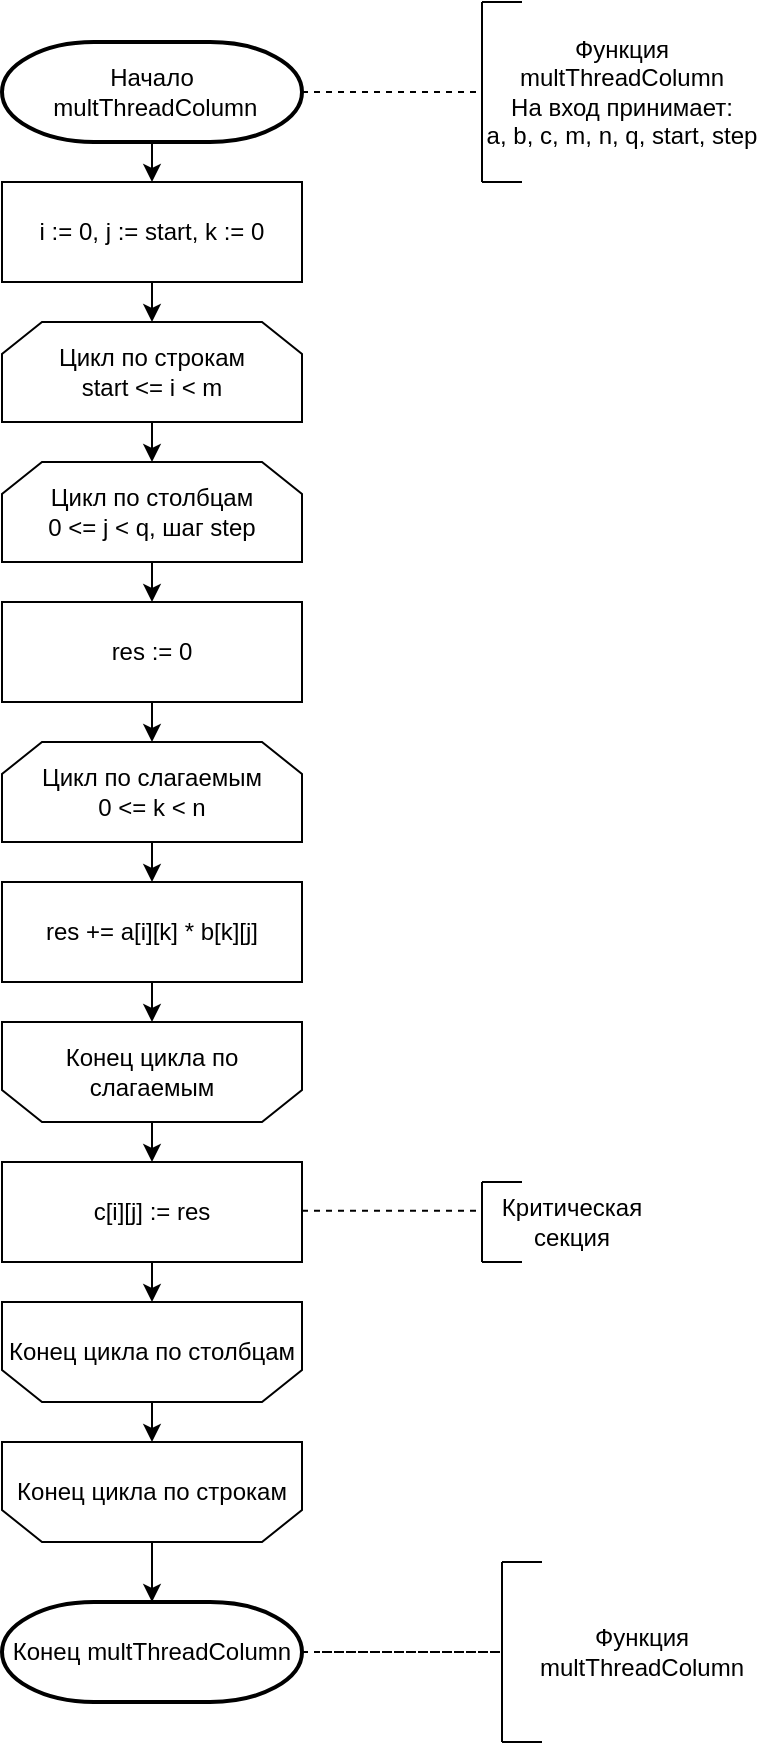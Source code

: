 <mxfile version="13.10.0" type="device"><diagram id="bh_39w6_z0rFIUdo9ZEe" name="Page-1"><mxGraphModel dx="865" dy="11636" grid="1" gridSize="10" guides="1" tooltips="1" connect="1" arrows="1" fold="1" page="1" pageScale="1" pageWidth="1827" pageHeight="11169" background="#ffffff" math="0" shadow="0"><root><mxCell id="0"/><mxCell id="1" parent="0"/><mxCell id="mzTDEa_XzC-Mk_3e8MP_-44" value="Начало&lt;br&gt;&amp;nbsp;multThreadColumn" style="strokeWidth=2;html=1;shape=mxgraph.flowchart.terminator;whiteSpace=wrap;" vertex="1" parent="1"><mxGeometry x="640" y="-1990" width="150" height="50" as="geometry"/></mxCell><mxCell id="mzTDEa_XzC-Mk_3e8MP_-45" value="" style="endArrow=none;dashed=1;html=1;exitX=1;exitY=0.5;exitDx=0;exitDy=0;exitPerimeter=0;" edge="1" parent="1"><mxGeometry width="50" height="50" relative="1" as="geometry"><mxPoint x="790" y="-1965" as="sourcePoint"/><mxPoint x="880" y="-1965" as="targetPoint"/></mxGeometry></mxCell><mxCell id="mzTDEa_XzC-Mk_3e8MP_-46" value="" style="endArrow=none;html=1;" edge="1" parent="1"><mxGeometry width="50" height="50" relative="1" as="geometry"><mxPoint x="880" y="-1920" as="sourcePoint"/><mxPoint x="880" y="-2010" as="targetPoint"/></mxGeometry></mxCell><mxCell id="mzTDEa_XzC-Mk_3e8MP_-47" value="" style="endArrow=none;html=1;" edge="1" parent="1"><mxGeometry width="50" height="50" relative="1" as="geometry"><mxPoint x="880" y="-2010" as="sourcePoint"/><mxPoint x="900" y="-2010" as="targetPoint"/></mxGeometry></mxCell><mxCell id="mzTDEa_XzC-Mk_3e8MP_-48" value="" style="endArrow=none;html=1;" edge="1" parent="1"><mxGeometry width="50" height="50" relative="1" as="geometry"><mxPoint x="880" y="-1920" as="sourcePoint"/><mxPoint x="900" y="-1920" as="targetPoint"/></mxGeometry></mxCell><mxCell id="mzTDEa_XzC-Mk_3e8MP_-49" value="Функция &lt;br&gt;multThreadColumn&lt;br&gt;На вход принимает:&lt;br&gt;a, b, c, m, n, q, start, step" style="text;html=1;strokeColor=none;fillColor=none;align=center;verticalAlign=middle;whiteSpace=wrap;rounded=0;" vertex="1" parent="1"><mxGeometry x="880" y="-2010" width="140" height="90" as="geometry"/></mxCell><mxCell id="mzTDEa_XzC-Mk_3e8MP_-52" value="Цикл по столбцам&lt;br&gt;0 &amp;lt;= j &amp;lt; q, шаг step" style="shape=loopLimit;whiteSpace=wrap;html=1;fillColor=#ffffff;" vertex="1" parent="1"><mxGeometry x="640" y="-1780" width="150" height="50" as="geometry"/></mxCell><mxCell id="mzTDEa_XzC-Mk_3e8MP_-53" value="res := 0" style="rounded=0;whiteSpace=wrap;html=1;fillColor=#ffffff;" vertex="1" parent="1"><mxGeometry x="640" y="-1710" width="150" height="50" as="geometry"/></mxCell><mxCell id="mzTDEa_XzC-Mk_3e8MP_-55" value="" style="endArrow=classic;html=1;exitX=0.5;exitY=1;exitDx=0;exitDy=0;exitPerimeter=0;entryX=0.5;entryY=0;entryDx=0;entryDy=0;" edge="1" parent="1" source="mzTDEa_XzC-Mk_3e8MP_-44"><mxGeometry width="50" height="50" relative="1" as="geometry"><mxPoint x="910" y="-1650" as="sourcePoint"/><mxPoint x="715" y="-1920" as="targetPoint"/></mxGeometry></mxCell><mxCell id="mzTDEa_XzC-Mk_3e8MP_-56" value="" style="endArrow=classic;html=1;exitX=0.5;exitY=1;exitDx=0;exitDy=0;entryX=0.5;entryY=0;entryDx=0;entryDy=0;" edge="1" parent="1"><mxGeometry width="50" height="50" relative="1" as="geometry"><mxPoint x="715" y="-1870" as="sourcePoint"/><mxPoint x="715" y="-1850" as="targetPoint"/></mxGeometry></mxCell><mxCell id="mzTDEa_XzC-Mk_3e8MP_-57" value="" style="endArrow=classic;html=1;exitX=0.5;exitY=1;exitDx=0;exitDy=0;entryX=0.5;entryY=0;entryDx=0;entryDy=0;" edge="1" parent="1" target="mzTDEa_XzC-Mk_3e8MP_-52"><mxGeometry width="50" height="50" relative="1" as="geometry"><mxPoint x="715" y="-1800" as="sourcePoint"/><mxPoint x="740" y="-1790" as="targetPoint"/></mxGeometry></mxCell><mxCell id="mzTDEa_XzC-Mk_3e8MP_-58" value="" style="endArrow=classic;html=1;exitX=0.5;exitY=1;exitDx=0;exitDy=0;entryX=0.5;entryY=0;entryDx=0;entryDy=0;" edge="1" parent="1" source="mzTDEa_XzC-Mk_3e8MP_-52" target="mzTDEa_XzC-Mk_3e8MP_-53"><mxGeometry width="50" height="50" relative="1" as="geometry"><mxPoint x="1010" y="-1650" as="sourcePoint"/><mxPoint x="1060" y="-1700" as="targetPoint"/></mxGeometry></mxCell><mxCell id="mzTDEa_XzC-Mk_3e8MP_-59" value="" style="endArrow=classic;html=1;exitX=0.5;exitY=1;exitDx=0;exitDy=0;entryX=0.5;entryY=0;entryDx=0;entryDy=0;" edge="1" parent="1" source="mzTDEa_XzC-Mk_3e8MP_-53"><mxGeometry width="50" height="50" relative="1" as="geometry"><mxPoint x="880" y="-1550" as="sourcePoint"/><mxPoint x="715" y="-1640" as="targetPoint"/></mxGeometry></mxCell><mxCell id="mzTDEa_XzC-Mk_3e8MP_-60" value="res += a[i][k] * b[k][j]" style="rounded=0;whiteSpace=wrap;html=1;fillColor=#ffffff;" vertex="1" parent="1"><mxGeometry x="640" y="-1570" width="150" height="50" as="geometry"/></mxCell><mxCell id="mzTDEa_XzC-Mk_3e8MP_-62" value="" style="shape=loopLimit;whiteSpace=wrap;html=1;fillColor=#ffffff;rotation=-180;" vertex="1" parent="1"><mxGeometry x="640" y="-1500" width="150" height="50" as="geometry"/></mxCell><mxCell id="mzTDEa_XzC-Mk_3e8MP_-63" value="Конец цикла по слагаемым" style="text;html=1;strokeColor=none;fillColor=none;align=center;verticalAlign=middle;whiteSpace=wrap;rounded=0;" vertex="1" parent="1"><mxGeometry x="640" y="-1500" width="150" height="50" as="geometry"/></mxCell><mxCell id="mzTDEa_XzC-Mk_3e8MP_-64" value="Конец multThreadColumn" style="strokeWidth=2;html=1;shape=mxgraph.flowchart.terminator;whiteSpace=wrap;" vertex="1" parent="1"><mxGeometry x="640" y="-1210" width="150" height="50" as="geometry"/></mxCell><mxCell id="mzTDEa_XzC-Mk_3e8MP_-65" value="" style="endArrow=classic;html=1;exitX=0.5;exitY=1;exitDx=0;exitDy=0;entryX=0.5;entryY=0;entryDx=0;entryDy=0;" edge="1" parent="1" target="mzTDEa_XzC-Mk_3e8MP_-60"><mxGeometry width="50" height="50" relative="1" as="geometry"><mxPoint x="715" y="-1590" as="sourcePoint"/><mxPoint x="920" y="-1400" as="targetPoint"/></mxGeometry></mxCell><mxCell id="mzTDEa_XzC-Mk_3e8MP_-66" value="" style="endArrow=classic;html=1;exitX=0.5;exitY=1;exitDx=0;exitDy=0;entryX=0.5;entryY=0;entryDx=0;entryDy=0;" edge="1" parent="1" source="mzTDEa_XzC-Mk_3e8MP_-60" target="mzTDEa_XzC-Mk_3e8MP_-63"><mxGeometry width="50" height="50" relative="1" as="geometry"><mxPoint x="900" y="-1280" as="sourcePoint"/><mxPoint x="950" y="-1330" as="targetPoint"/></mxGeometry></mxCell><mxCell id="mzTDEa_XzC-Mk_3e8MP_-78" value="" style="endArrow=none;dashed=1;html=1;exitX=1;exitY=0.5;exitDx=0;exitDy=0;exitPerimeter=0;" edge="1" parent="1" source="mzTDEa_XzC-Mk_3e8MP_-64"><mxGeometry width="50" height="50" relative="1" as="geometry"><mxPoint x="880" y="-1120" as="sourcePoint"/><mxPoint x="890" y="-1185" as="targetPoint"/></mxGeometry></mxCell><mxCell id="mzTDEa_XzC-Mk_3e8MP_-79" value="" style="endArrow=none;html=1;" edge="1" parent="1"><mxGeometry width="50" height="50" relative="1" as="geometry"><mxPoint x="890" y="-1150" as="sourcePoint"/><mxPoint x="890" y="-1210" as="targetPoint"/></mxGeometry></mxCell><mxCell id="mzTDEa_XzC-Mk_3e8MP_-80" value="" style="endArrow=none;dashed=1;html=1;exitX=1;exitY=0.5;exitDx=0;exitDy=0;exitPerimeter=0;" edge="1" parent="1"><mxGeometry width="50" height="50" relative="1" as="geometry"><mxPoint x="800" y="-1185" as="sourcePoint"/><mxPoint x="890" y="-1185" as="targetPoint"/></mxGeometry></mxCell><mxCell id="mzTDEa_XzC-Mk_3e8MP_-81" value="" style="endArrow=none;html=1;" edge="1" parent="1"><mxGeometry width="50" height="50" relative="1" as="geometry"><mxPoint x="890" y="-1140" as="sourcePoint"/><mxPoint x="890" y="-1230" as="targetPoint"/></mxGeometry></mxCell><mxCell id="mzTDEa_XzC-Mk_3e8MP_-82" value="" style="endArrow=none;html=1;" edge="1" parent="1"><mxGeometry width="50" height="50" relative="1" as="geometry"><mxPoint x="890" y="-1230" as="sourcePoint"/><mxPoint x="910" y="-1230" as="targetPoint"/></mxGeometry></mxCell><mxCell id="mzTDEa_XzC-Mk_3e8MP_-83" value="" style="endArrow=none;html=1;" edge="1" parent="1"><mxGeometry width="50" height="50" relative="1" as="geometry"><mxPoint x="890" y="-1140" as="sourcePoint"/><mxPoint x="910" y="-1140" as="targetPoint"/></mxGeometry></mxCell><mxCell id="mzTDEa_XzC-Mk_3e8MP_-84" value="Функция &lt;br&gt;multThreadColumn" style="text;html=1;strokeColor=none;fillColor=none;align=center;verticalAlign=middle;whiteSpace=wrap;rounded=0;" vertex="1" parent="1"><mxGeometry x="890" y="-1230" width="140" height="90" as="geometry"/></mxCell><mxCell id="mzTDEa_XzC-Mk_3e8MP_-85" value="i := 0, j := start, k := 0" style="rounded=0;whiteSpace=wrap;html=1;fillColor=#ffffff;" vertex="1" parent="1"><mxGeometry x="640" y="-1920" width="150" height="50" as="geometry"/></mxCell><mxCell id="mzTDEa_XzC-Mk_3e8MP_-86" value="Цикл по строкам&lt;br&gt;start &amp;lt;= i &amp;lt; m" style="shape=loopLimit;whiteSpace=wrap;html=1;fillColor=#ffffff;" vertex="1" parent="1"><mxGeometry x="640" y="-1850" width="150" height="50" as="geometry"/></mxCell><mxCell id="mzTDEa_XzC-Mk_3e8MP_-88" value="Цикл по слагаемым&lt;br&gt;0 &amp;lt;= k &amp;lt; n" style="shape=loopLimit;whiteSpace=wrap;html=1;fillColor=#ffffff;" vertex="1" parent="1"><mxGeometry x="640" y="-1640" width="150" height="50" as="geometry"/></mxCell><mxCell id="mzTDEa_XzC-Mk_3e8MP_-89" value="c[i][j] := res" style="rounded=0;whiteSpace=wrap;html=1;fillColor=#ffffff;" vertex="1" parent="1"><mxGeometry x="640" y="-1430" width="150" height="50" as="geometry"/></mxCell><mxCell id="mzTDEa_XzC-Mk_3e8MP_-91" value="" style="shape=loopLimit;whiteSpace=wrap;html=1;fillColor=#ffffff;rotation=-180;" vertex="1" parent="1"><mxGeometry x="640" y="-1360" width="150" height="50" as="geometry"/></mxCell><mxCell id="mzTDEa_XzC-Mk_3e8MP_-92" value="Конец цикла по столбцам" style="text;html=1;strokeColor=none;fillColor=none;align=center;verticalAlign=middle;whiteSpace=wrap;rounded=0;" vertex="1" parent="1"><mxGeometry x="640" y="-1360" width="150" height="50" as="geometry"/></mxCell><mxCell id="mzTDEa_XzC-Mk_3e8MP_-93" value="" style="shape=loopLimit;whiteSpace=wrap;html=1;fillColor=#ffffff;rotation=-180;" vertex="1" parent="1"><mxGeometry x="640" y="-1290" width="150" height="50" as="geometry"/></mxCell><mxCell id="mzTDEa_XzC-Mk_3e8MP_-94" value="Конец цикла по строкам" style="text;html=1;strokeColor=none;fillColor=none;align=center;verticalAlign=middle;whiteSpace=wrap;rounded=0;" vertex="1" parent="1"><mxGeometry x="640" y="-1290" width="150" height="50" as="geometry"/></mxCell><mxCell id="mzTDEa_XzC-Mk_3e8MP_-95" value="" style="endArrow=classic;html=1;exitX=0.5;exitY=1;exitDx=0;exitDy=0;entryX=0.5;entryY=0;entryDx=0;entryDy=0;" edge="1" parent="1" source="mzTDEa_XzC-Mk_3e8MP_-63" target="mzTDEa_XzC-Mk_3e8MP_-89"><mxGeometry width="50" height="50" relative="1" as="geometry"><mxPoint x="860" y="-1320" as="sourcePoint"/><mxPoint x="910" y="-1370" as="targetPoint"/></mxGeometry></mxCell><mxCell id="mzTDEa_XzC-Mk_3e8MP_-96" value="" style="endArrow=classic;html=1;exitX=0.5;exitY=1;exitDx=0;exitDy=0;entryX=0.5;entryY=0;entryDx=0;entryDy=0;" edge="1" parent="1" source="mzTDEa_XzC-Mk_3e8MP_-89" target="mzTDEa_XzC-Mk_3e8MP_-92"><mxGeometry width="50" height="50" relative="1" as="geometry"><mxPoint x="550" y="-1250" as="sourcePoint"/><mxPoint x="600" y="-1300" as="targetPoint"/></mxGeometry></mxCell><mxCell id="mzTDEa_XzC-Mk_3e8MP_-97" value="" style="endArrow=classic;html=1;exitX=0.5;exitY=1;exitDx=0;exitDy=0;entryX=0.5;entryY=0;entryDx=0;entryDy=0;" edge="1" parent="1" source="mzTDEa_XzC-Mk_3e8MP_-92" target="mzTDEa_XzC-Mk_3e8MP_-94"><mxGeometry width="50" height="50" relative="1" as="geometry"><mxPoint x="540" y="-1220" as="sourcePoint"/><mxPoint x="590" y="-1270" as="targetPoint"/></mxGeometry></mxCell><mxCell id="mzTDEa_XzC-Mk_3e8MP_-98" value="" style="endArrow=classic;html=1;exitX=0.5;exitY=1;exitDx=0;exitDy=0;" edge="1" parent="1" source="mzTDEa_XzC-Mk_3e8MP_-94"><mxGeometry width="50" height="50" relative="1" as="geometry"><mxPoint x="660" y="-1060" as="sourcePoint"/><mxPoint x="715" y="-1210" as="targetPoint"/></mxGeometry></mxCell><mxCell id="mzTDEa_XzC-Mk_3e8MP_-100" value="" style="endArrow=none;dashed=1;html=1;exitX=1;exitY=0.5;exitDx=0;exitDy=0;exitPerimeter=0;" edge="1" parent="1"><mxGeometry width="50" height="50" relative="1" as="geometry"><mxPoint x="790" y="-1405.59" as="sourcePoint"/><mxPoint x="880" y="-1405.59" as="targetPoint"/></mxGeometry></mxCell><mxCell id="mzTDEa_XzC-Mk_3e8MP_-101" value="" style="endArrow=none;html=1;" edge="1" parent="1"><mxGeometry width="50" height="50" relative="1" as="geometry"><mxPoint x="880" y="-1380" as="sourcePoint"/><mxPoint x="880" y="-1420" as="targetPoint"/></mxGeometry></mxCell><mxCell id="mzTDEa_XzC-Mk_3e8MP_-102" value="" style="endArrow=none;html=1;" edge="1" parent="1"><mxGeometry width="50" height="50" relative="1" as="geometry"><mxPoint x="880" y="-1420" as="sourcePoint"/><mxPoint x="900" y="-1420" as="targetPoint"/></mxGeometry></mxCell><mxCell id="mzTDEa_XzC-Mk_3e8MP_-103" value="" style="endArrow=none;html=1;" edge="1" parent="1"><mxGeometry width="50" height="50" relative="1" as="geometry"><mxPoint x="880" y="-1380" as="sourcePoint"/><mxPoint x="900" y="-1380" as="targetPoint"/></mxGeometry></mxCell><mxCell id="mzTDEa_XzC-Mk_3e8MP_-104" value="Критическая секция" style="text;html=1;strokeColor=none;fillColor=none;align=center;verticalAlign=middle;whiteSpace=wrap;rounded=0;" vertex="1" parent="1"><mxGeometry x="880" y="-1420" width="90" height="40" as="geometry"/></mxCell></root></mxGraphModel></diagram></mxfile>